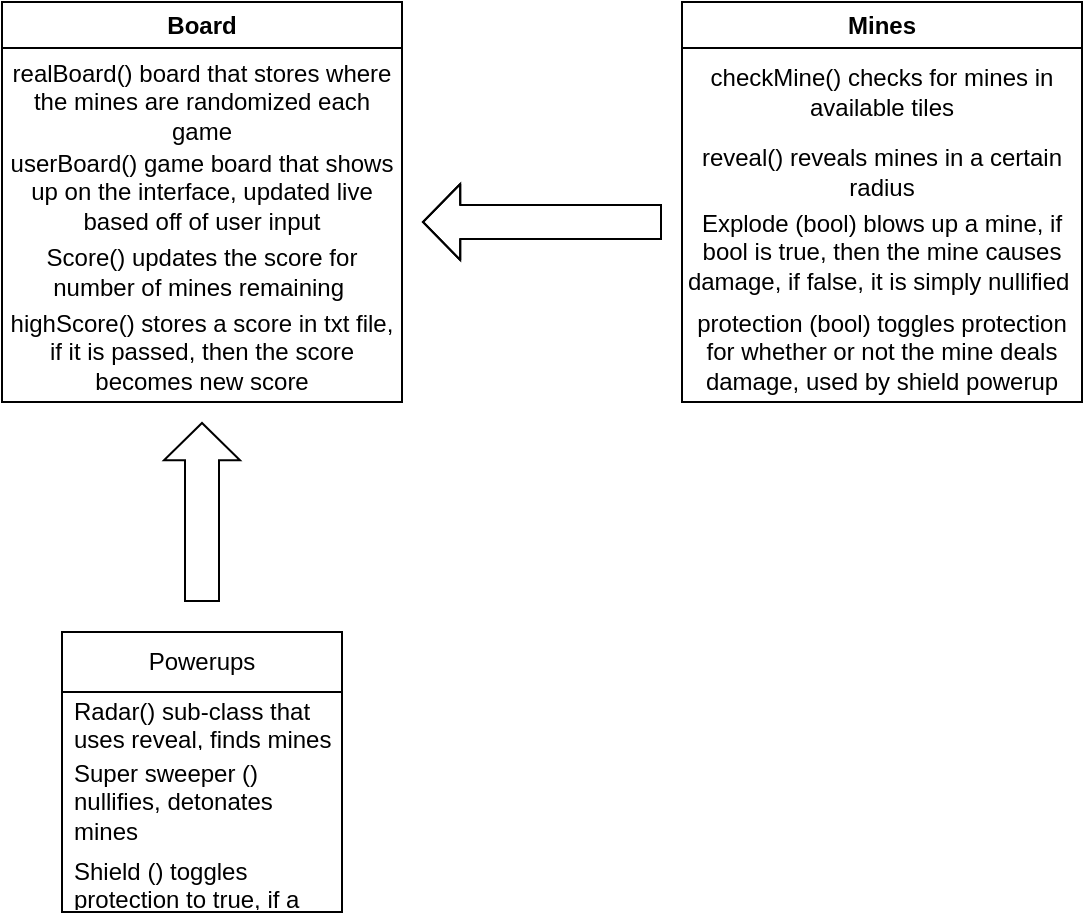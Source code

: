 <mxfile version="21.0.2" type="github">
  <diagram id="C5RBs43oDa-KdzZeNtuy" name="Page-1">
    <mxGraphModel dx="913" dy="537" grid="1" gridSize="10" guides="1" tooltips="1" connect="1" arrows="1" fold="1" page="1" pageScale="1" pageWidth="827" pageHeight="1169" math="0" shadow="0">
      <root>
        <mxCell id="WIyWlLk6GJQsqaUBKTNV-0" />
        <mxCell id="WIyWlLk6GJQsqaUBKTNV-1" parent="WIyWlLk6GJQsqaUBKTNV-0" />
        <mxCell id="sI31NvXyzNUmUvLH47iU-3" value="Board" style="swimlane;whiteSpace=wrap;html=1;" vertex="1" parent="WIyWlLk6GJQsqaUBKTNV-1">
          <mxGeometry x="120" y="150" width="200" height="200" as="geometry" />
        </mxCell>
        <mxCell id="sI31NvXyzNUmUvLH47iU-4" value="realBoard() board that stores where the mines are randomized each game" style="text;html=1;strokeColor=none;fillColor=none;align=center;verticalAlign=middle;whiteSpace=wrap;rounded=0;" vertex="1" parent="sI31NvXyzNUmUvLH47iU-3">
          <mxGeometry y="30" width="200" height="40" as="geometry" />
        </mxCell>
        <mxCell id="sI31NvXyzNUmUvLH47iU-5" value="userBoard() game board that shows up on the interface, updated live based off of user input" style="text;html=1;strokeColor=none;fillColor=none;align=center;verticalAlign=middle;whiteSpace=wrap;rounded=0;" vertex="1" parent="sI31NvXyzNUmUvLH47iU-3">
          <mxGeometry y="80" width="200" height="30" as="geometry" />
        </mxCell>
        <mxCell id="sI31NvXyzNUmUvLH47iU-23" value="Score() updates the score for number of mines remaining&amp;nbsp;" style="text;html=1;strokeColor=none;fillColor=none;align=center;verticalAlign=middle;whiteSpace=wrap;rounded=0;" vertex="1" parent="sI31NvXyzNUmUvLH47iU-3">
          <mxGeometry y="120" width="200" height="30" as="geometry" />
        </mxCell>
        <mxCell id="sI31NvXyzNUmUvLH47iU-24" value="highScore() stores a score in txt file, if it is passed, then the score becomes new score" style="text;html=1;strokeColor=none;fillColor=none;align=center;verticalAlign=middle;whiteSpace=wrap;rounded=0;" vertex="1" parent="sI31NvXyzNUmUvLH47iU-3">
          <mxGeometry y="160" width="200" height="30" as="geometry" />
        </mxCell>
        <mxCell id="sI31NvXyzNUmUvLH47iU-8" value="Mines" style="swimlane;whiteSpace=wrap;html=1;" vertex="1" parent="WIyWlLk6GJQsqaUBKTNV-1">
          <mxGeometry x="460" y="150" width="200" height="200" as="geometry" />
        </mxCell>
        <mxCell id="sI31NvXyzNUmUvLH47iU-9" value="checkMine() checks for mines in available tiles" style="text;html=1;strokeColor=none;fillColor=none;align=center;verticalAlign=middle;whiteSpace=wrap;rounded=0;" vertex="1" parent="sI31NvXyzNUmUvLH47iU-8">
          <mxGeometry y="30" width="200" height="30" as="geometry" />
        </mxCell>
        <mxCell id="sI31NvXyzNUmUvLH47iU-14" value="reveal() reveals mines in a certain radius" style="text;html=1;strokeColor=none;fillColor=none;align=center;verticalAlign=middle;whiteSpace=wrap;rounded=0;" vertex="1" parent="sI31NvXyzNUmUvLH47iU-8">
          <mxGeometry y="70" width="200" height="30" as="geometry" />
        </mxCell>
        <mxCell id="sI31NvXyzNUmUvLH47iU-16" value="Explode (bool) blows up a mine, if bool is true, then the mine causes damage, if false, it is simply nullified&amp;nbsp;" style="text;html=1;strokeColor=none;fillColor=none;align=center;verticalAlign=middle;whiteSpace=wrap;rounded=0;" vertex="1" parent="sI31NvXyzNUmUvLH47iU-8">
          <mxGeometry y="110" width="200" height="30" as="geometry" />
        </mxCell>
        <mxCell id="sI31NvXyzNUmUvLH47iU-22" value="protection (bool) toggles protection for whether or not the mine deals damage, used by shield powerup" style="text;html=1;strokeColor=none;fillColor=none;align=center;verticalAlign=middle;whiteSpace=wrap;rounded=0;" vertex="1" parent="sI31NvXyzNUmUvLH47iU-8">
          <mxGeometry y="160" width="200" height="30" as="geometry" />
        </mxCell>
        <mxCell id="sI31NvXyzNUmUvLH47iU-17" value="" style="shape=flexArrow;endArrow=classic;html=1;rounded=0;width=17;endSize=5.87;" edge="1" parent="WIyWlLk6GJQsqaUBKTNV-1">
          <mxGeometry width="50" height="50" relative="1" as="geometry">
            <mxPoint x="220" y="450" as="sourcePoint" />
            <mxPoint x="220" y="360" as="targetPoint" />
            <Array as="points" />
          </mxGeometry>
        </mxCell>
        <mxCell id="sI31NvXyzNUmUvLH47iU-18" value="Powerups" style="swimlane;fontStyle=0;childLayout=stackLayout;horizontal=1;startSize=30;horizontalStack=0;resizeParent=1;resizeParentMax=0;resizeLast=0;collapsible=1;marginBottom=0;whiteSpace=wrap;html=1;" vertex="1" parent="WIyWlLk6GJQsqaUBKTNV-1">
          <mxGeometry x="150" y="465" width="140" height="140" as="geometry" />
        </mxCell>
        <mxCell id="sI31NvXyzNUmUvLH47iU-19" value="Radar() sub-class that uses reveal, finds mines" style="text;strokeColor=none;fillColor=none;align=left;verticalAlign=middle;spacingLeft=4;spacingRight=4;overflow=hidden;points=[[0,0.5],[1,0.5]];portConstraint=eastwest;rotatable=0;whiteSpace=wrap;html=1;" vertex="1" parent="sI31NvXyzNUmUvLH47iU-18">
          <mxGeometry y="30" width="140" height="30" as="geometry" />
        </mxCell>
        <mxCell id="sI31NvXyzNUmUvLH47iU-20" value="Super sweeper () nullifies, detonates mines" style="text;strokeColor=none;fillColor=none;align=left;verticalAlign=middle;spacingLeft=4;spacingRight=4;overflow=hidden;points=[[0,0.5],[1,0.5]];portConstraint=eastwest;rotatable=0;whiteSpace=wrap;html=1;" vertex="1" parent="sI31NvXyzNUmUvLH47iU-18">
          <mxGeometry y="60" width="140" height="50" as="geometry" />
        </mxCell>
        <mxCell id="sI31NvXyzNUmUvLH47iU-21" value="Shield () toggles protection to true, if a mine is clicked, damage is nullified." style="text;strokeColor=none;fillColor=none;align=left;verticalAlign=middle;spacingLeft=4;spacingRight=4;overflow=hidden;points=[[0,0.5],[1,0.5]];portConstraint=eastwest;rotatable=0;whiteSpace=wrap;html=1;" vertex="1" parent="sI31NvXyzNUmUvLH47iU-18">
          <mxGeometry y="110" width="140" height="30" as="geometry" />
        </mxCell>
        <mxCell id="sI31NvXyzNUmUvLH47iU-25" value="" style="shape=flexArrow;endArrow=classic;html=1;rounded=0;width=17;endSize=5.87;" edge="1" parent="WIyWlLk6GJQsqaUBKTNV-1">
          <mxGeometry width="50" height="50" relative="1" as="geometry">
            <mxPoint x="450" y="260" as="sourcePoint" />
            <mxPoint x="330" y="260" as="targetPoint" />
            <Array as="points">
              <mxPoint x="390" y="260" />
            </Array>
          </mxGeometry>
        </mxCell>
      </root>
    </mxGraphModel>
  </diagram>
</mxfile>
